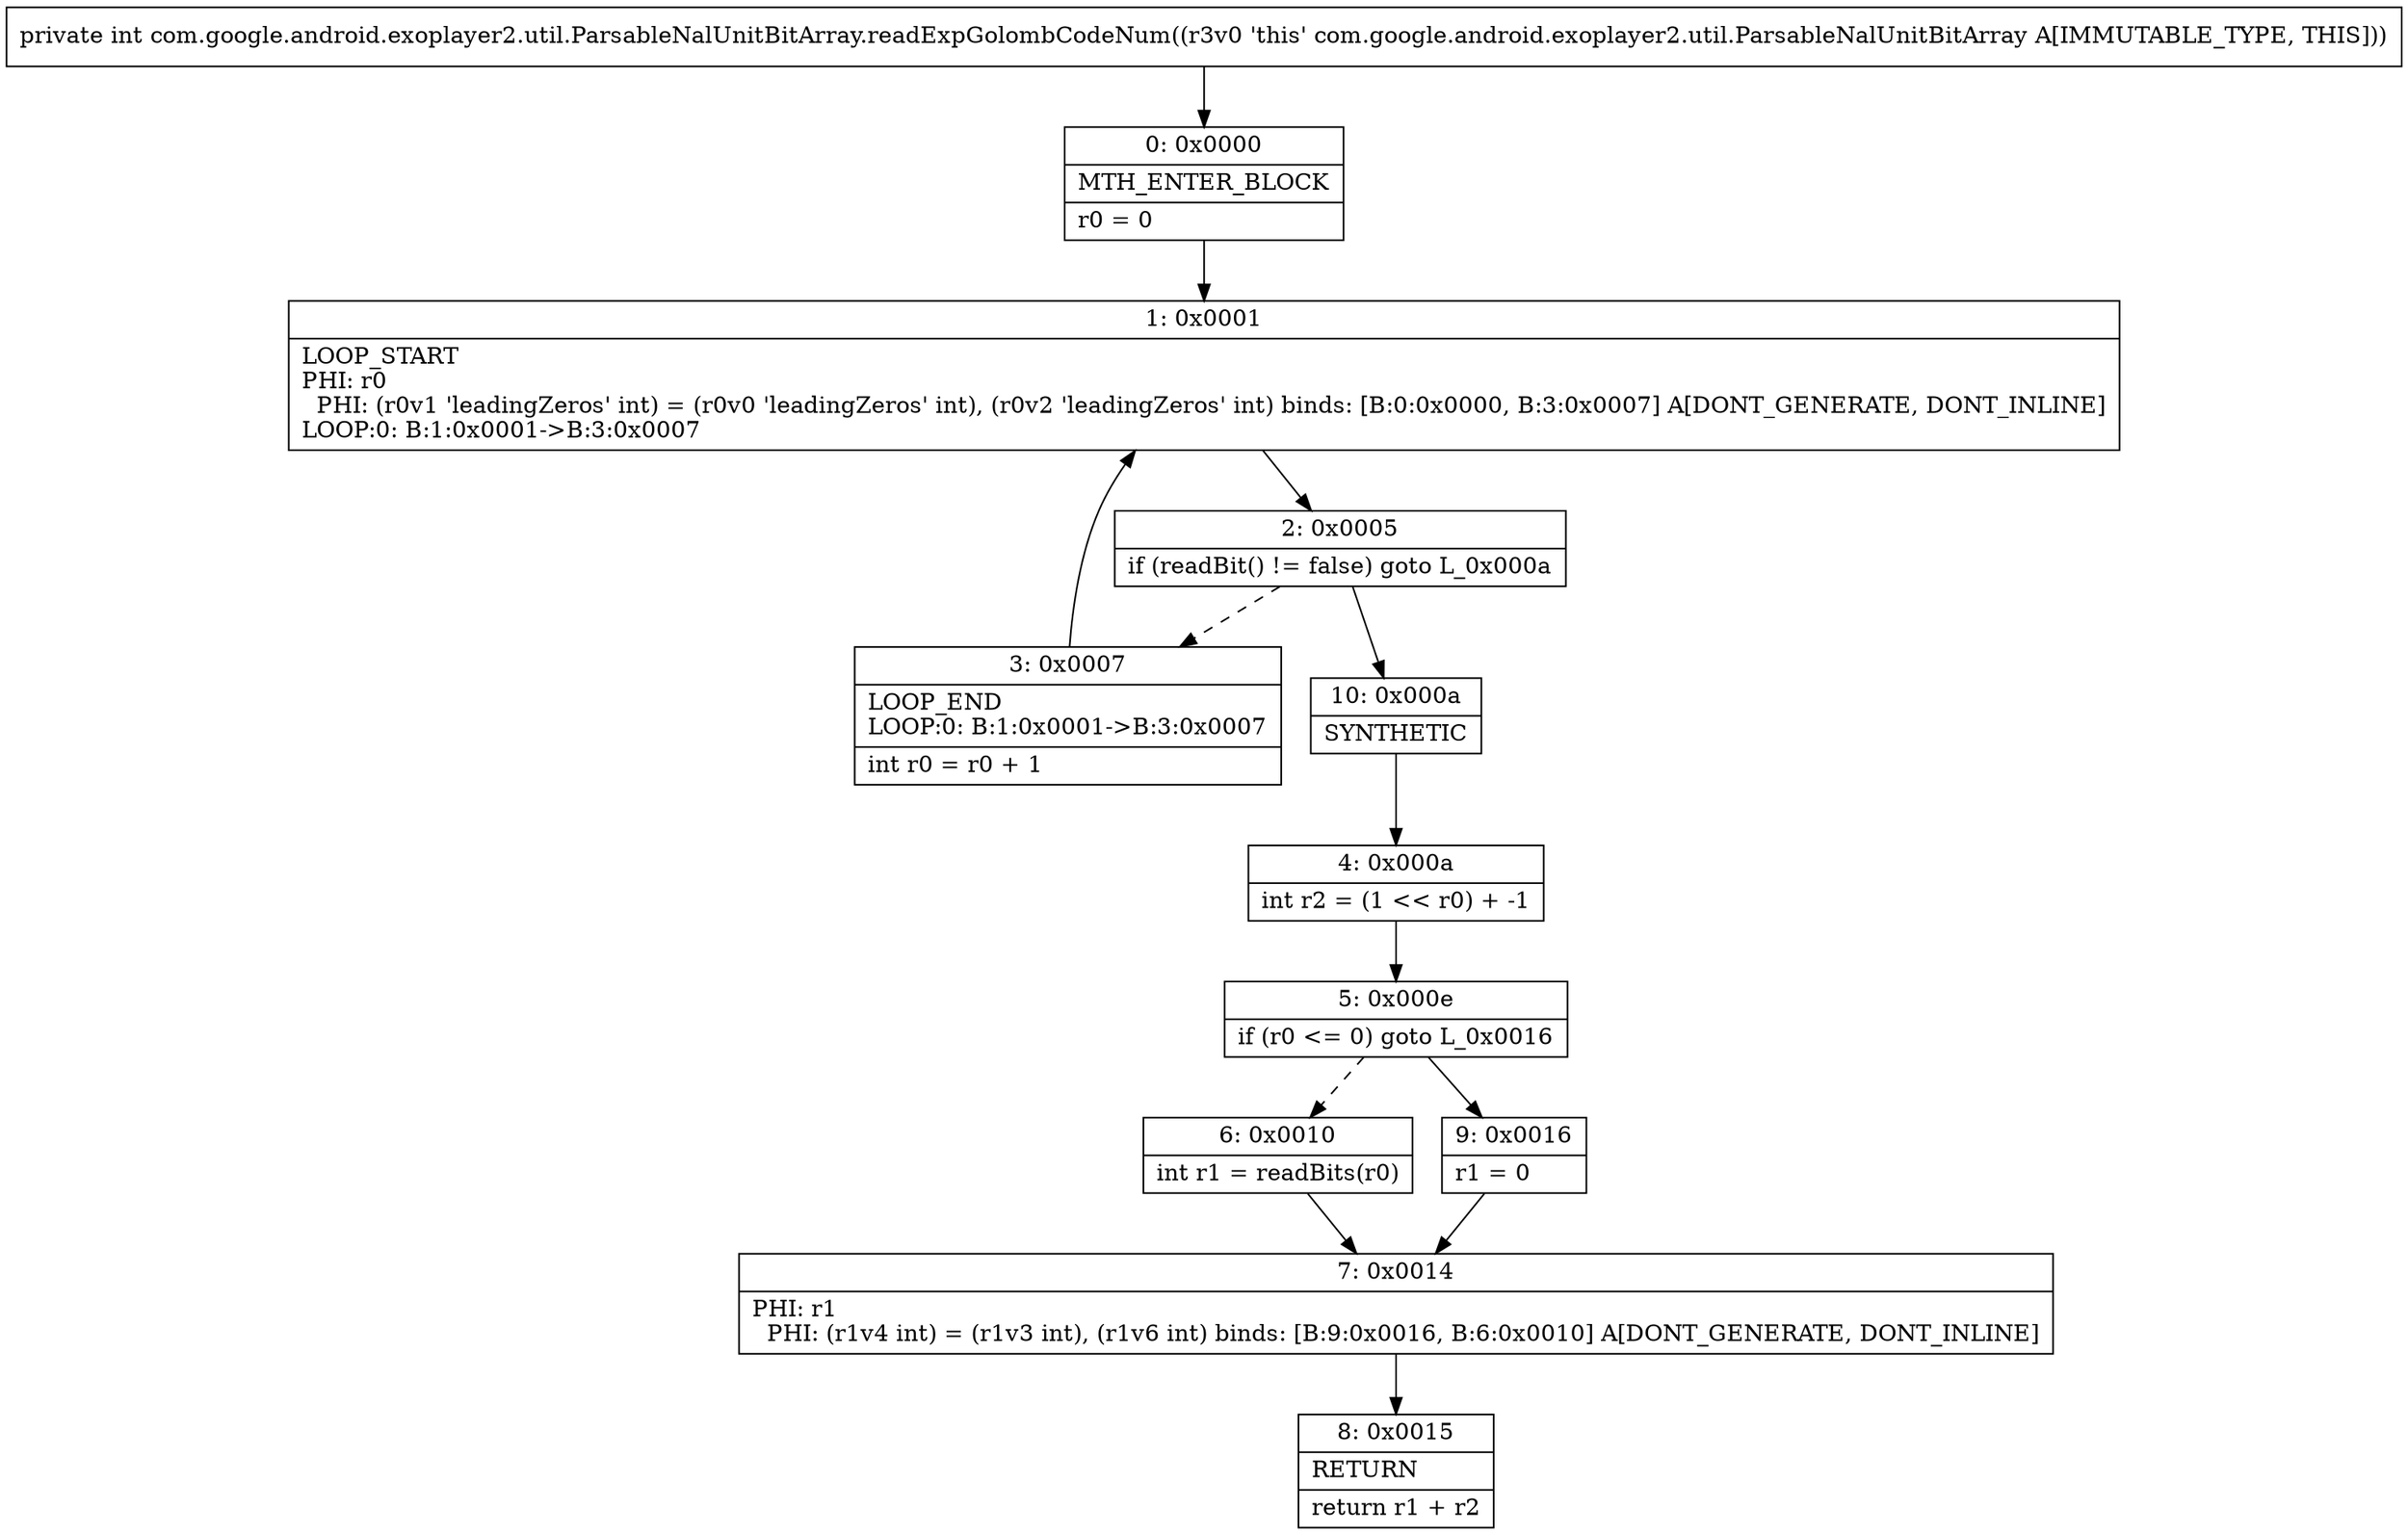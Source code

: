 digraph "CFG forcom.google.android.exoplayer2.util.ParsableNalUnitBitArray.readExpGolombCodeNum()I" {
Node_0 [shape=record,label="{0\:\ 0x0000|MTH_ENTER_BLOCK\l|r0 = 0\l}"];
Node_1 [shape=record,label="{1\:\ 0x0001|LOOP_START\lPHI: r0 \l  PHI: (r0v1 'leadingZeros' int) = (r0v0 'leadingZeros' int), (r0v2 'leadingZeros' int) binds: [B:0:0x0000, B:3:0x0007] A[DONT_GENERATE, DONT_INLINE]\lLOOP:0: B:1:0x0001\-\>B:3:0x0007\l}"];
Node_2 [shape=record,label="{2\:\ 0x0005|if (readBit() != false) goto L_0x000a\l}"];
Node_3 [shape=record,label="{3\:\ 0x0007|LOOP_END\lLOOP:0: B:1:0x0001\-\>B:3:0x0007\l|int r0 = r0 + 1\l}"];
Node_4 [shape=record,label="{4\:\ 0x000a|int r2 = (1 \<\< r0) + \-1\l}"];
Node_5 [shape=record,label="{5\:\ 0x000e|if (r0 \<= 0) goto L_0x0016\l}"];
Node_6 [shape=record,label="{6\:\ 0x0010|int r1 = readBits(r0)\l}"];
Node_7 [shape=record,label="{7\:\ 0x0014|PHI: r1 \l  PHI: (r1v4 int) = (r1v3 int), (r1v6 int) binds: [B:9:0x0016, B:6:0x0010] A[DONT_GENERATE, DONT_INLINE]\l}"];
Node_8 [shape=record,label="{8\:\ 0x0015|RETURN\l|return r1 + r2\l}"];
Node_9 [shape=record,label="{9\:\ 0x0016|r1 = 0\l}"];
Node_10 [shape=record,label="{10\:\ 0x000a|SYNTHETIC\l}"];
MethodNode[shape=record,label="{private int com.google.android.exoplayer2.util.ParsableNalUnitBitArray.readExpGolombCodeNum((r3v0 'this' com.google.android.exoplayer2.util.ParsableNalUnitBitArray A[IMMUTABLE_TYPE, THIS])) }"];
MethodNode -> Node_0;
Node_0 -> Node_1;
Node_1 -> Node_2;
Node_2 -> Node_3[style=dashed];
Node_2 -> Node_10;
Node_3 -> Node_1;
Node_4 -> Node_5;
Node_5 -> Node_6[style=dashed];
Node_5 -> Node_9;
Node_6 -> Node_7;
Node_7 -> Node_8;
Node_9 -> Node_7;
Node_10 -> Node_4;
}

